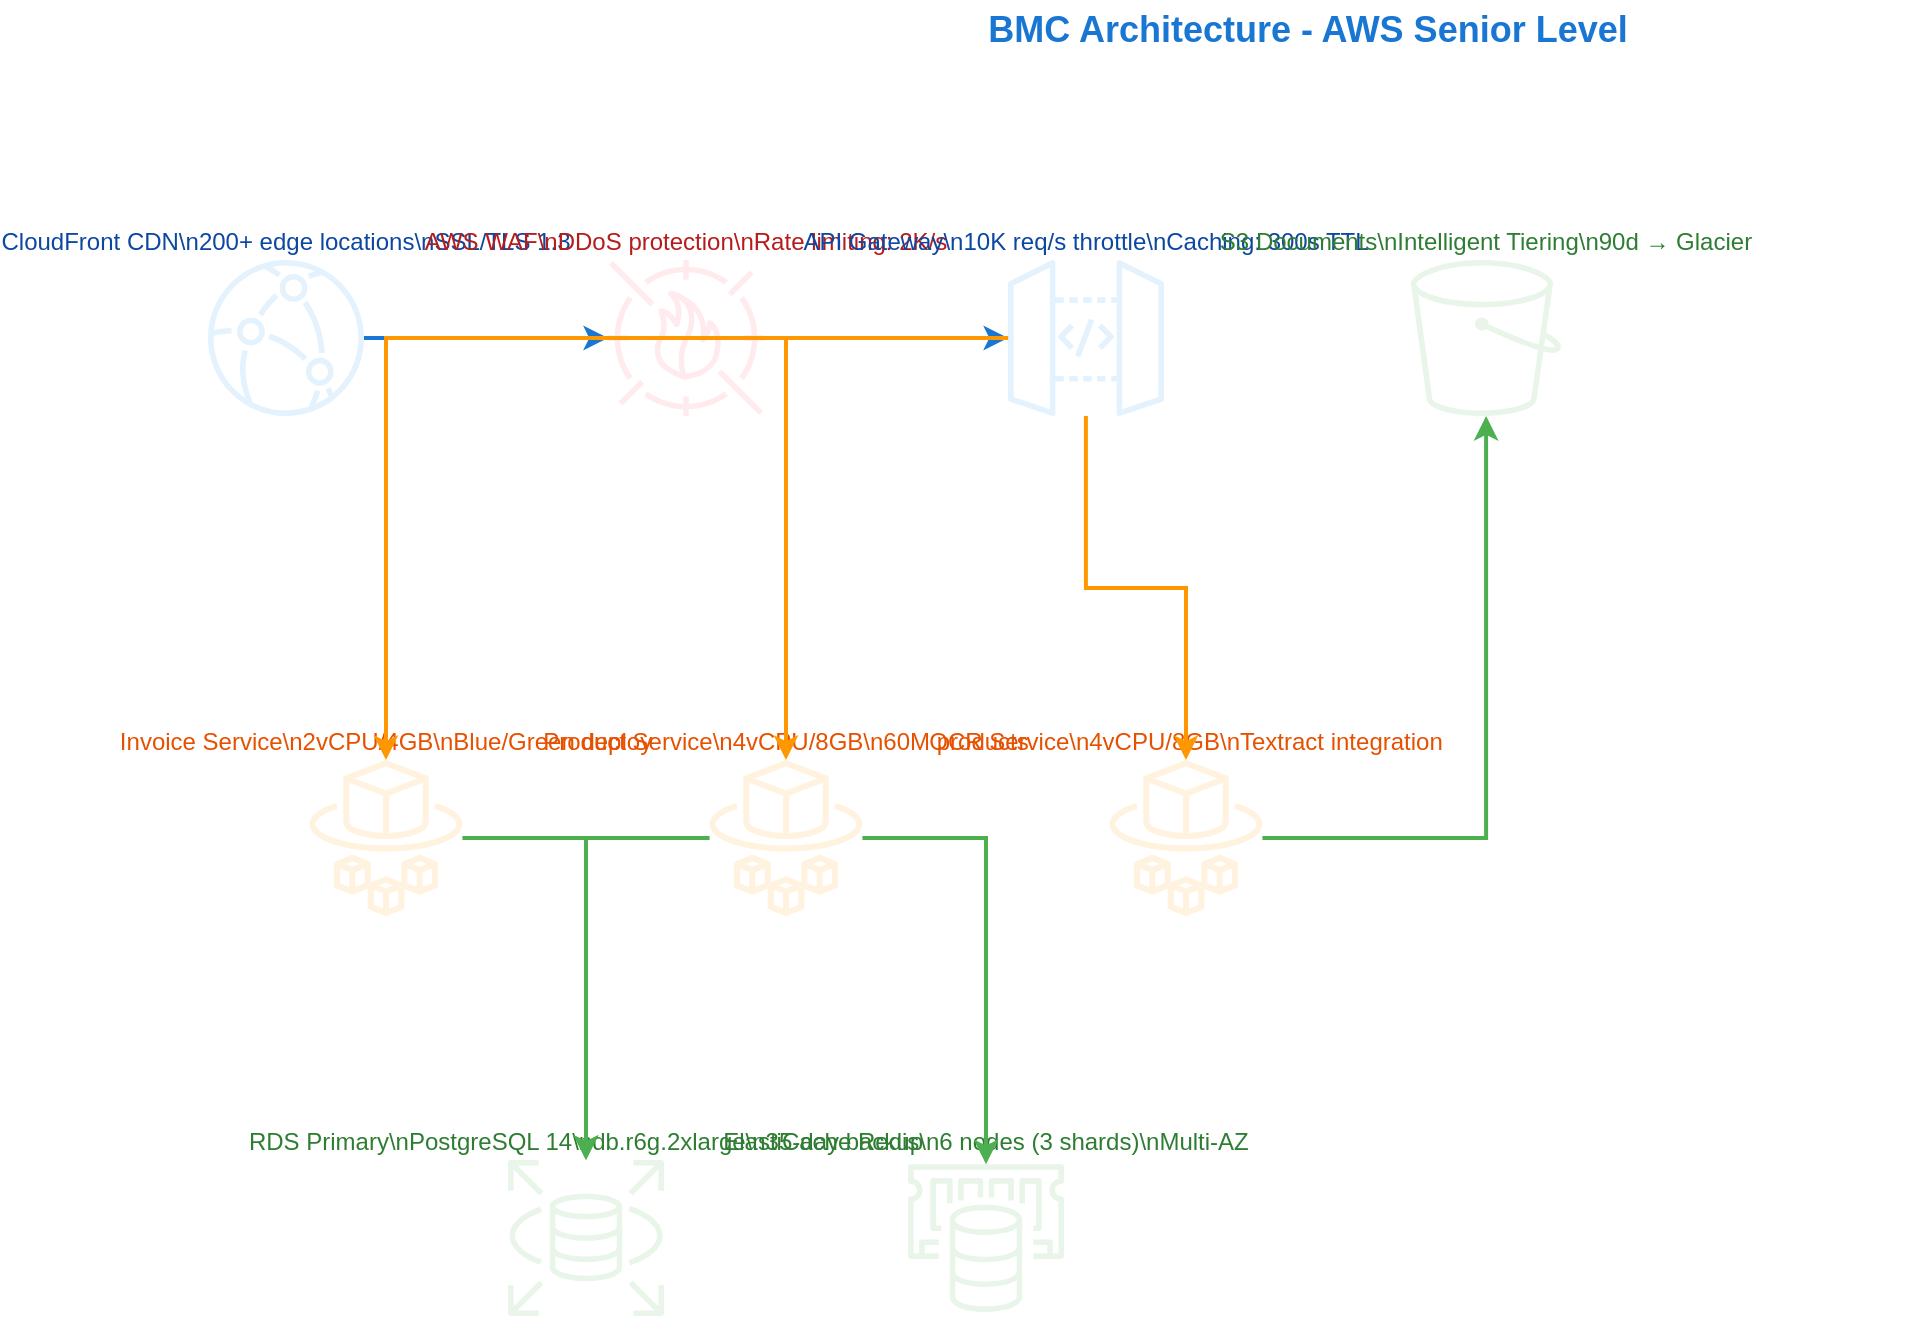 <?xml version='1.0' encoding='utf-8'?>
<mxfile version="22.1.11">
  <diagram name="AWS Network Architecture" id="network_template">
    <mxGraphModel dx="2500" dy="1600" grid="1" gridSize="10" guides="1" tooltips="1" connect="1" arrows="1" fold="1" page="1" pageScale="1" pageWidth="1400" pageHeight="1000">
      <root>
        <mxCell id="0" />
        <mxCell id="1" parent="0" />
        
        
        <mxCell id="title" value="BMC Architecture - AWS Senior Level" style="text;html=1;strokeColor=none;fillColor=none;align=center;verticalAlign=middle;whiteSpace=wrap;rounded=0;fontSize=18;fontStyle=1;fontColor=#1976D2;" vertex="1" parent="1">
          <mxGeometry x="400" y="20" width="600" height="30" as="geometry" />
        </mxCell>
        
        
        <mxCell id="cloudfront" value="CloudFront CDN\n200+ edge locations\nSSL/TLS 1.3" style="shape=mxgraph.aws4.cloudfront;labelPosition=bottom;verticalLabelPosition=top;align=center;verticalAlign=bottom;fillColor=#E3F2FD;strokeColor=#1976D2;fontColor=#0D47A1;" vertex="1" parent="1">
          <mxGeometry x="150" y="150" width="78" height="78" as="geometry" />
        </mxCell>
        
        <mxCell id="waf" value="AWS WAF\nDDoS protection\nRate limiting: 2K/s" style="shape=mxgraph.aws4.waf;labelPosition=bottom;verticalLabelPosition=top;align=center;verticalAlign=bottom;fillColor=#FFEBEE;strokeColor=#D32F2F;fontColor=#B71C1C;" vertex="1" parent="1">
          <mxGeometry x="350" y="150" width="78" height="78" as="geometry" />
        </mxCell>
        
        <mxCell id="api_gateway" value="API Gateway\n10K req/s throttle\nCaching: 300s TTL" style="shape=mxgraph.aws4.api_gateway;labelPosition=bottom;verticalLabelPosition=top;align=center;verticalAlign=bottom;fillColor=#E3F2FD;strokeColor=#1976D2;fontColor=#0D47A1;" vertex="1" parent="1">
          <mxGeometry x="550" y="150" width="78" height="78" as="geometry" />
        </mxCell>
        
        
        <mxCell id="invoice_service" value="Invoice Service\n2vCPU/4GB\nBlue/Green deploy" style="shape=mxgraph.aws4.fargate;labelPosition=bottom;verticalLabelPosition=top;align=center;verticalAlign=bottom;fillColor=#FFF3E0;strokeColor=#FF9800;fontColor=#E65100;" vertex="1" parent="1">
          <mxGeometry x="200" y="400" width="78" height="78" as="geometry" />
        </mxCell>
        
        <mxCell id="product_service" value="Product Service\n4vCPU/8GB\n60M products" style="shape=mxgraph.aws4.fargate;labelPosition=bottom;verticalLabelPosition=top;align=center;verticalAlign=bottom;fillColor=#FFF3E0;strokeColor=#FF9800;fontColor=#E65100;" vertex="1" parent="1">
          <mxGeometry x="400" y="400" width="78" height="78" as="geometry" />
        </mxCell>
        
        <mxCell id="ocr_service" value="OCR Service\n4vCPU/8GB\nTextract integration" style="shape=mxgraph.aws4.fargate;labelPosition=bottom;verticalLabelPosition=top;align=center;verticalAlign=bottom;fillColor=#FFF3E0;strokeColor=#FF9800;fontColor=#E65100;" vertex="1" parent="1">
          <mxGeometry x="600" y="400" width="78" height="78" as="geometry" />
        </mxCell>
        
        
        <mxCell id="rds_primary" value="RDS Primary\nPostgreSQL 14\ndb.r6g.2xlarge\n35-day backup" style="shape=mxgraph.aws4.rds;labelPosition=bottom;verticalLabelPosition=top;align=center;verticalAlign=bottom;fillColor=#E8F5E8;strokeColor=#4CAF50;fontColor=#2E7D32;" vertex="1" parent="1">
          <mxGeometry x="300" y="600" width="78" height="78" as="geometry" />
        </mxCell>
        
        <mxCell id="redis_cache" value="ElastiCache Redis\n6 nodes (3 shards)\nMulti-AZ" style="shape=mxgraph.aws4.elasticache;labelPosition=bottom;verticalLabelPosition=top;align=center;verticalAlign=bottom;fillColor=#E8F5E8;strokeColor=#4CAF50;fontColor=#2E7D32;" vertex="1" parent="1">
          <mxGeometry x="500" y="600" width="78" height="78" as="geometry" />
        </mxCell>
        
        <mxCell id="s3_storage" value="S3 Documents\nIntelligent Tiering\n90d → Glacier" style="shape=mxgraph.aws4.s3;labelPosition=bottom;verticalLabelPosition=top;align=center;verticalAlign=bottom;fillColor=#E8F5E8;strokeColor=#4CAF50;fontColor=#2E7D32;" vertex="1" parent="1">
          <mxGeometry x="750" y="150" width="78" height="78" as="geometry" />
        </mxCell>
        
        
        <mxCell id="conn1" style="edgeStyle=orthogonalEdgeStyle;rounded=0;orthogonalLoop=1;jettySize=auto;html=1;strokeColor=#1976D2;strokeWidth=2;" edge="1" parent="1" source="cloudfront" target="waf">
          <mxGeometry relative="1" as="geometry" />
        </mxCell>
        
        <mxCell id="conn2" style="edgeStyle=orthogonalEdgeStyle;rounded=0;orthogonalLoop=1;jettySize=auto;html=1;strokeColor=#1976D2;strokeWidth=2;" edge="1" parent="1" source="waf" target="api_gateway">
          <mxGeometry relative="1" as="geometry" />
        </mxCell>
        
        <mxCell id="conn3" style="edgeStyle=orthogonalEdgeStyle;rounded=0;orthogonalLoop=1;jettySize=auto;html=1;strokeColor=#FF9800;strokeWidth=2;" edge="1" parent="1" source="api_gateway" target="invoice_service">
          <mxGeometry relative="1" as="geometry" />
        </mxCell>
        
        <mxCell id="conn4" style="edgeStyle=orthogonalEdgeStyle;rounded=0;orthogonalLoop=1;jettySize=auto;html=1;strokeColor=#FF9800;strokeWidth=2;" edge="1" parent="1" source="api_gateway" target="product_service">
          <mxGeometry relative="1" as="geometry" />
        </mxCell>
        
        <mxCell id="conn5" style="edgeStyle=orthogonalEdgeStyle;rounded=0;orthogonalLoop=1;jettySize=auto;html=1;strokeColor=#FF9800;strokeWidth=2;" edge="1" parent="1" source="api_gateway" target="ocr_service">
          <mxGeometry relative="1" as="geometry" />
        </mxCell>
        
        <mxCell id="conn6" style="edgeStyle=orthogonalEdgeStyle;rounded=0;orthogonalLoop=1;jettySize=auto;html=1;strokeColor=#4CAF50;strokeWidth=2;" edge="1" parent="1" source="invoice_service" target="rds_primary">
          <mxGeometry relative="1" as="geometry" />
        </mxCell>
        
        <mxCell id="conn7" style="edgeStyle=orthogonalEdgeStyle;rounded=0;orthogonalLoop=1;jettySize=auto;html=1;strokeColor=#4CAF50;strokeWidth=2;" edge="1" parent="1" source="product_service" target="rds_primary">
          <mxGeometry relative="1" as="geometry" />
        </mxCell>
        
        <mxCell id="conn8" style="edgeStyle=orthogonalEdgeStyle;rounded=0;orthogonalLoop=1;jettySize=auto;html=1;strokeColor=#4CAF50;strokeWidth=2;" edge="1" parent="1" source="product_service" target="redis_cache">
          <mxGeometry relative="1" as="geometry" />
        </mxCell>
        
        <mxCell id="conn9" style="edgeStyle=orthogonalEdgeStyle;rounded=0;orthogonalLoop=1;jettySize=auto;html=1;strokeColor=#4CAF50;strokeWidth=2;" edge="1" parent="1" source="ocr_service" target="s3_storage">
          <mxGeometry relative="1" as="geometry" />
        </mxCell>
        
      </root>
    </mxGraphModel>
  </diagram>
</mxfile>